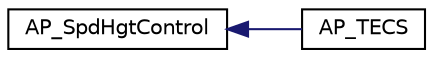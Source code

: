 digraph "Graphical Class Hierarchy"
{
 // INTERACTIVE_SVG=YES
  edge [fontname="Helvetica",fontsize="10",labelfontname="Helvetica",labelfontsize="10"];
  node [fontname="Helvetica",fontsize="10",shape=record];
  rankdir="LR";
  Node1 [label="AP_SpdHgtControl",height=0.2,width=0.4,color="black", fillcolor="white", style="filled",URL="$classAP__SpdHgtControl.html"];
  Node1 -> Node2 [dir="back",color="midnightblue",fontsize="10",style="solid",fontname="Helvetica"];
  Node2 [label="AP_TECS",height=0.2,width=0.4,color="black", fillcolor="white", style="filled",URL="$classAP__TECS.html"];
}
